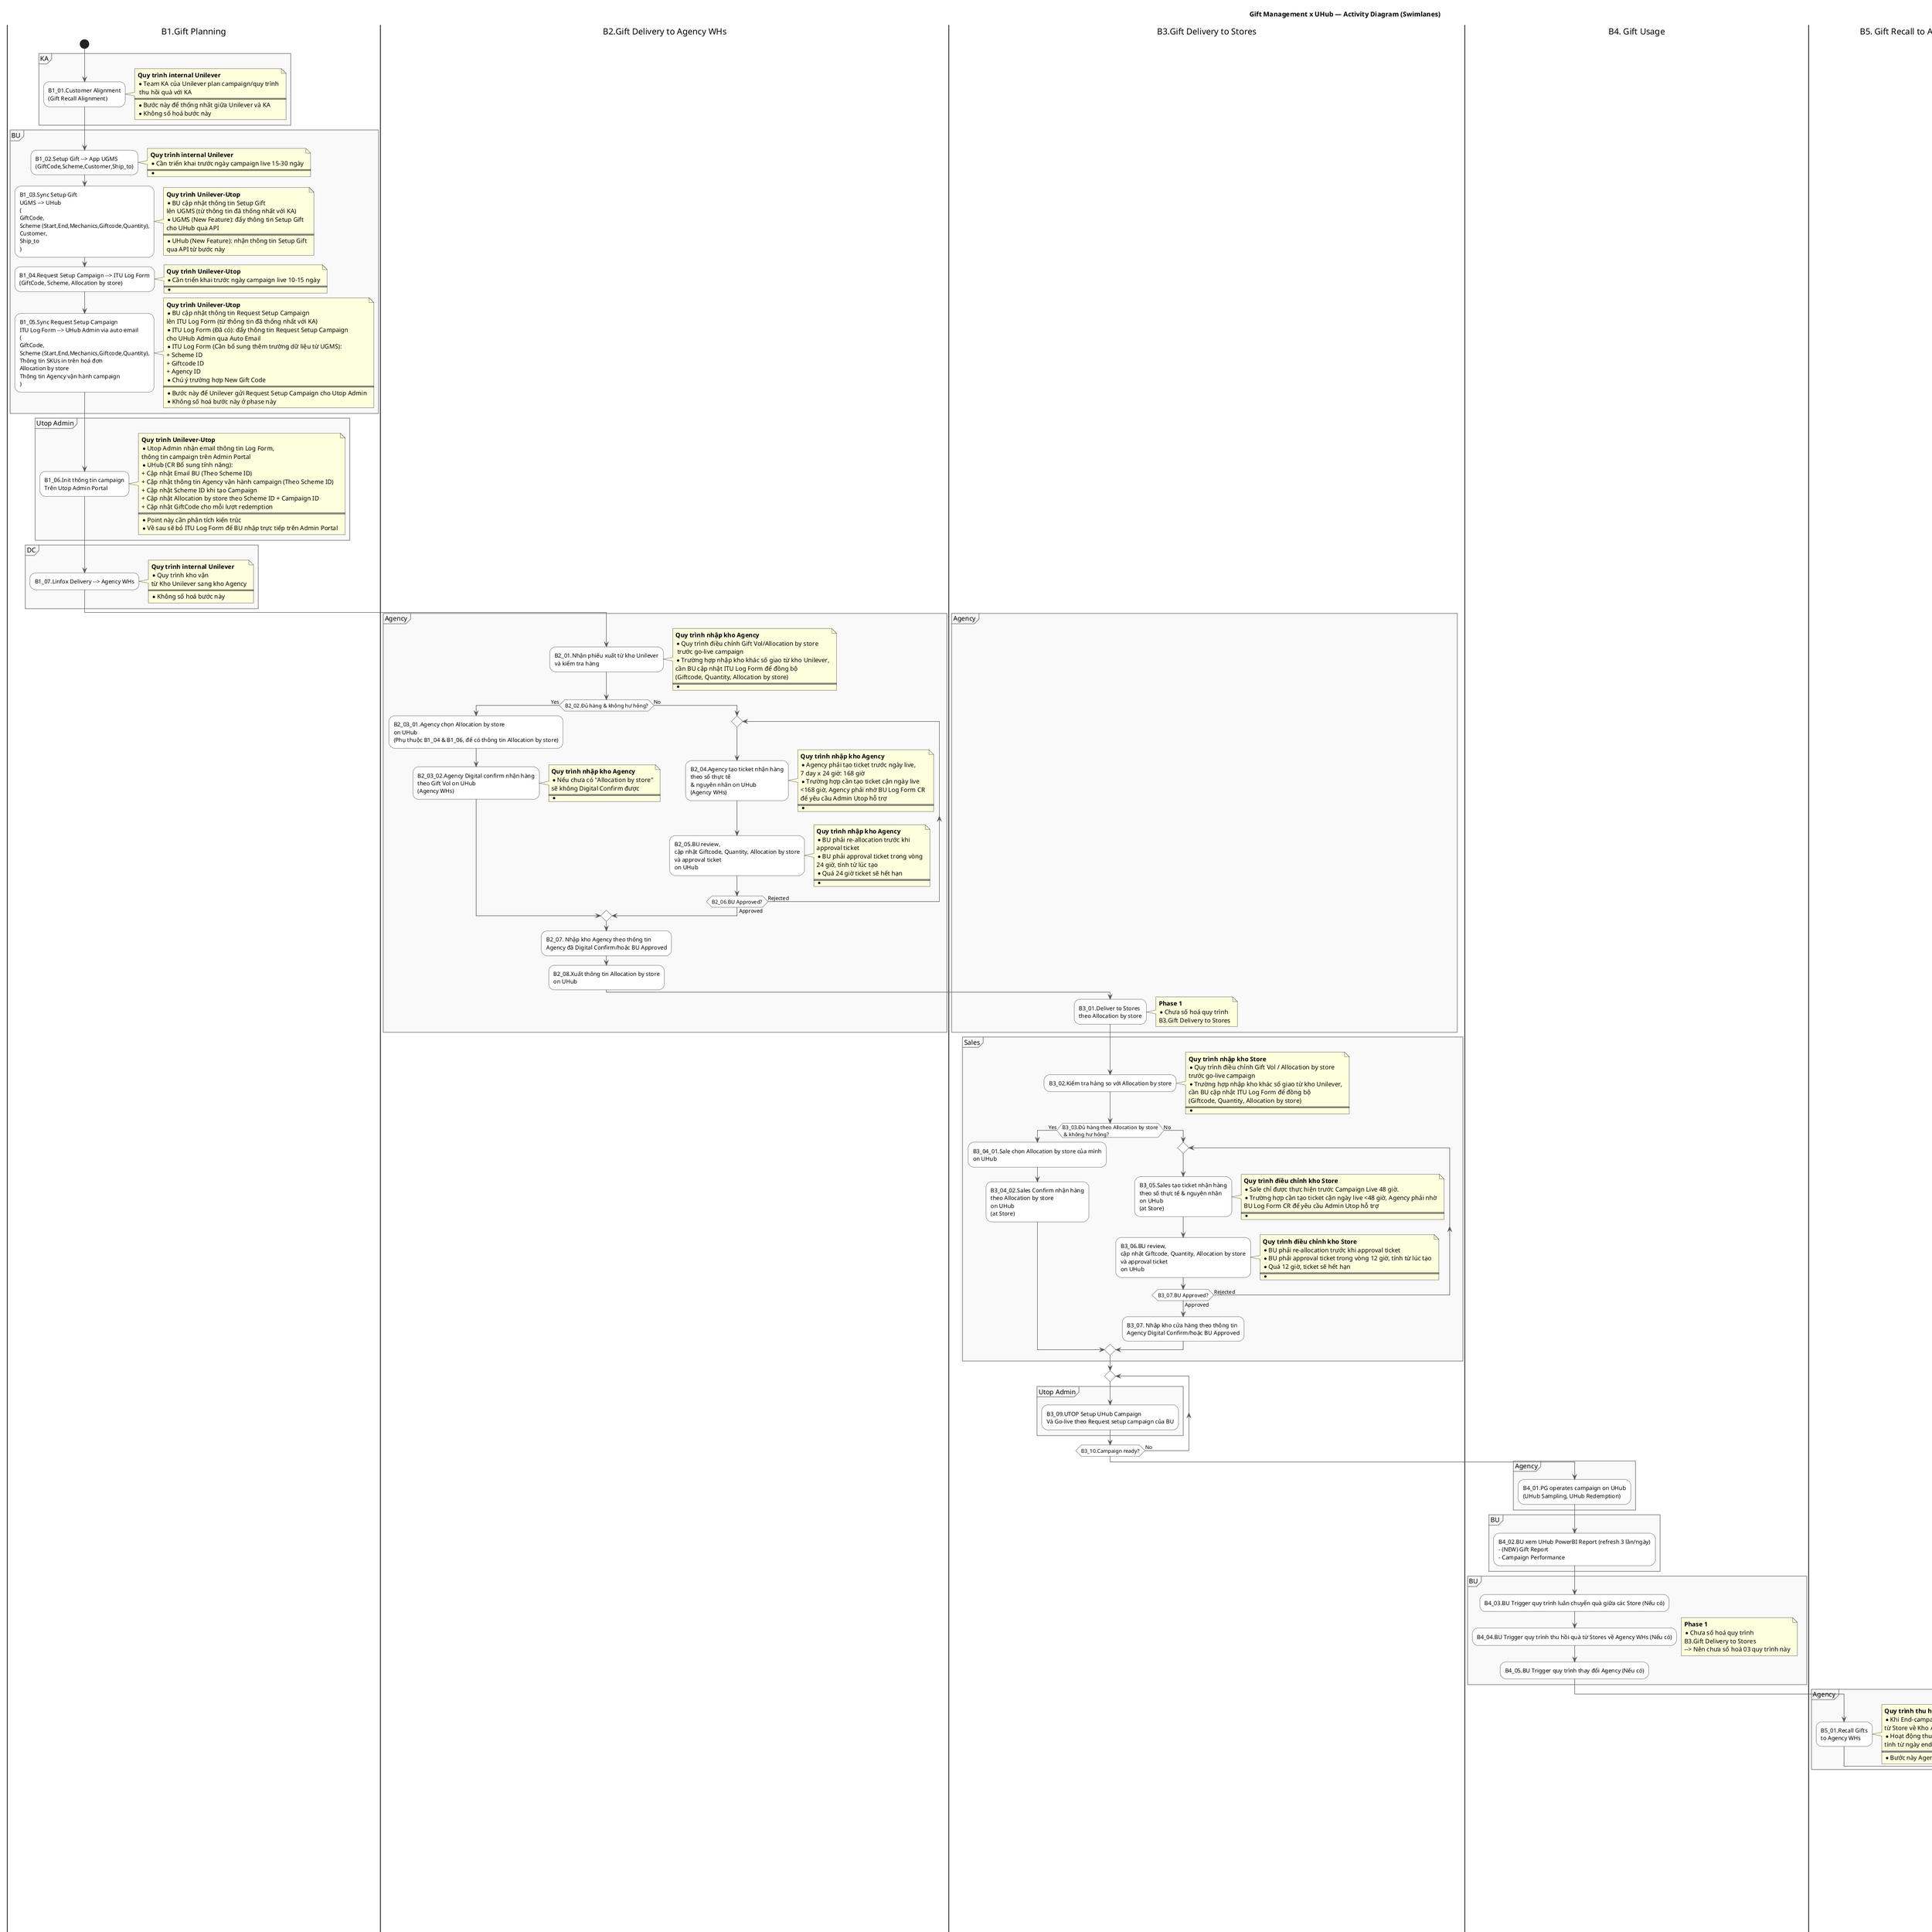@startuml
title Gift Management x UHub — Activity Diagram (Swimlanes)

skinparam activity {
  BackgroundColor White
  BarColor #999999
}
skinparam arrow {
  Color #555555
}
skinparam partition {
  BorderColor #888888
  BackgroundColor #F9F9F9
}

|B1.Gift Planning|
start

partition "KA" {
  :B1_01.Customer Alignment\n(Gift Recall Alignment);
}
note right
  <b>Quy trình internal Unilever</b>
  * Team KA của Unilever plan campaign/quy trình
   thu hồi quà với KA
  ====
  * Bước này để thống nhất giữa Unilever và KA
  * Không số hoá bước này
end note


partition "BU" {
  :B1_02.Setup Gift --> App UGMS\n(GiftCode,Scheme,Customer,Ship_to);
  note right
    <b>Quy trình internal Unilever</b>
    * Cần triển khai trước ngày campaign live 15-30 ngày
    ====
    * 
  end note
  :B1_03.Sync Setup Gift\nUGMS --> UHub\n(\nGiftCode, \nScheme (Start,End,Mechanics,Giftcode,Quantity),\nCustomer, \nShip_to\n) ;
    note right
      <b>Quy trình Unilever-Utop</b>
      * BU cập nhật thông tin Setup Gift
      lên UGMS (từ thông tin đã thống nhất với KA)
      * UGMS (New Feature): đẩy thông tin Setup Gift
      cho UHub qua API
      ====
      * UHub (New Feature): nhận thông tin Setup Gift
      qua API từ bước này
    end note
  :B1_04.Request Setup Campaign --> ITU Log Form\n(GiftCode, Scheme, Allocation by store);
  note right
    <b>Quy trình Unilever-Utop</b>
    * Cần triển khai trước ngày campaign live 10-15 ngày
    ====
    * 
  end note
  :B1_05.Sync Request Setup Campaign\nITU Log Form --> UHub Admin via auto email\n(\nGiftCode, \nScheme (Start,End,Mechanics,Giftcode,Quantity),\nThông tin SKUs in trên hoá đơn\nAllocation by store\nThông tin Agency vận hành campaign\n) ;
    note right
      <b>Quy trình Unilever-Utop</b>
      * BU cập nhật thông tin Request Setup Campaign
      lên ITU Log Form (từ thông tin đã thống nhất với KA)
      * ITU Log Form (Đã có): đẩy thông tin Request Setup Campaign
      cho UHub Admin qua Auto Email
      * ITU Log Form (Cần bổ sung thêm trường dữ liệu từ UGMS):
      + Scheme ID
      + Giftcode ID
      + Agency ID
      * Chú ý trường hợp New Gift Code
      ====
      * Bước này để Unilever gửi Request Setup Campaign cho Utop Admin
      * Không số hoá bước này ở phase này
    end note
  
}

partition "Utop Admin" {
  :B1_06.Init thông tin campaign\nTrên Utop Admin Portal;
}
note right
  <b>Quy trình Unilever-Utop</b>
  * Utop Admin nhận email thông tin Log Form,
  thông tin campaign trên Admin Portal
  * UHub (CR Bổ sung tính năng):
  + Cập nhật Email BU (Theo Scheme ID)
  + Cập nhật thông tin Agency vận hành campaign (Theo Scheme ID)
  + Cập nhật Scheme ID khi tạo Campaign
  + Cập nhật Allocation by store theo Scheme ID + Campaign ID
  + Cập nhật GiftCode cho mỗi lượt redemption
  ====
  * Point này cần phân tích kiến trúc
  * Về sau sẽ bỏ ITU Log Form để BU nhập trực tiếp trên Admin Portal
end note


partition "DC" {
  :B1_07.Linfox Delivery --> Agency WHs;
}
note right
  <b>Quy trình internal Unilever</b>
  * Quy trình kho vận
  từ Kho Unilever sang kho Agency
  ====
  * Không số hoá bước này
end note
|B2.Gift Delivery to Agency WHs|
partition "Agency" {
  :B2_01.Nhận phiếu xuất từ kho Unilever\nvà kiểm tra hàng;
  note right
    <b>Quy trình nhập kho Agency</b>
    * Quy trình điều chỉnh Gift Vol/Allocation by store
     trước go-live campaign
    * Trường hợp nhập kho khác số giao từ kho Unilever,
    cần BU cập nhật ITU Log Form để đồng bộ 
    (Giftcode, Quantity, Allocation by store)
    ====
    * 
  end note
  
  if (B2_02.Đủ hàng & không hư hỏng?) then (Yes)
    :B2_03_01.Agency chọn Allocation by store\non UHub\n(Phụ thuộc B1_04 & B1_06, để có thông tin Allocation by store);
    :B2_03_02.Agency Digital confirm nhận hàng\ntheo Gift Vol on UHub\n(Agency WHs);
    note right
    <b>Quy trình nhập kho Agency</b>
    * Nếu chưa có "Allocation by store"
    sẽ không Digital Confirm được
    ====
    * 
  end note
  else (No)
  repeat
  :B2_04.Agency tạo ticket nhận hàng\ntheo số thực tế \n& nguyên nhân on UHub\n(Agency WHs);
  note right
    <b>Quy trình nhập kho Agency</b>
    * Agency phải tạo ticket trước ngày live,
    7 day x 24 giờ: 168 giờ
    * Trường hợp cần tạo ticket cận ngày live 
    <168 giờ, Agency phải nhờ BU Log Form CR 
    để yêu cầu Admin Utop hỗ trợ
    ====
    * 
  end note
  :B2_05.BU review,\ncập nhật Giftcode, Quantity, Allocation by store\nvà approval ticket\non UHub;
  note right
    <b>Quy trình nhập kho Agency</b>
    * BU phải re-allocation trước khi 
    approval ticket
    * BU phải approval ticket trong vòng 
    24 giờ, tính từ lúc tạo
    * Quá 24 giờ ticket sẽ hết hạn
    ====
    * 
  end note
  repeat while (B2_06.BU Approved?) is (Rejected) not (Approved)
  endif
  :B2_07. Nhập kho Agency theo thông tin\nAgency đã Digital Confirm/hoặc BU Approved;
  :B2_08.Xuất thông tin Allocation by store\non UHub;
  |B3.Gift Delivery to Stores|
  
  :B3_01.Deliver to Stores\ntheo Allocation by store;
    note right
      <b>Phase 1</b>
      * Chưa số hoá quy trình
      B3.Gift Delivery to Stores
    end note
}

partition "Sales" {
  :B3_02.Kiểm tra hàng so với Allocation by store;
    note right
      <b>Quy trình nhập kho Store</b>
      * Quy trình điều chỉnh Gift Vol / Allocation by store
      trước go-live campaign
      * Trường hợp nhập kho khác số giao từ kho Unilever,
      cần BU cập nhật ITU Log Form để đồng bộ 
      (Giftcode, Quantity, Allocation by store)
      ====
      * 
    end note

  if (B3_03.Đủ hàng theo Allocation by store\n & không hư hỏng?) Then (Yes)
  :B3_04_01.Sale chọn Allocation by store của mình\non UHub;
  :B3_04_02.Sales Confirm nhận hàng\ntheo Allocation by store\non UHub\n(at Store);
  Else (No)
  repeat
    :B3_05.Sales tạo ticket nhận hàng\ntheo số thực tế & nguyên nhân\non UHub\n(at Store);
    note right
      <b>Quy trình điều chỉnh kho Store</b>
      * Sale chỉ được thực hiện trước Campaign Live 48 giờ.
      * Trường hợp cần tạo ticket cận ngày live <48 giờ, Agency phải nhờ
      BU Log Form CR để yêu cầu Admin Utop hỗ trợ
      ====
      * 
    end note
    :B3_06.BU review,\ncập nhật Giftcode, Quantity, Allocation by store\nvà approval ticket\non UHub;
    note right
      <b>Quy trình điều chỉnh kho Store</b>
      * BU phải re-allocation trước khi approval ticket
      * BU phải approval ticket trong vòng 12 giờ, tính từ lúc tạo
      * Quá 12 giờ, ticket sẽ hết hạn
      ====
      * 
    end note
  repeat while (B3_07.BU Approved?) is (Rejected) not (Approved)

  :B3_07. Nhập kho cửa hàng theo thông tin\nAgency Digital Confirm/hoặc BU Approved;
    
  Endif
}

'--- Campaign setup & readiness gate (loop until ready)
repeat
  partition "Utop Admin" {
    :B3_09.UTOP Setup UHub Campaign\nVà Go-live theo Request setup campaign của BU;
  }
  
repeat while (B3_10.Campaign ready?) is (No)

|B4. Gift Usage|
partition "Agency" {
  :B4_01.PG operates campaign on UHub\n(UHub Sampling, UHub Redemption);
}

partition "BU" {
  :B4_02.BU xem UHub PowerBI Report (refresh 3 lần/ngày)\n- (NEW) Gift Report\n- Campaign Performance;
}

partition "BU" {
  note right
      <b>Phase 1</b>
      * Chưa số hoá quy trình
      B3.Gift Delivery to Stores
      --> Nên chưa số hoá 03 quy trình này
    end note
  :B4_03.BU Trigger quy trình luân chuyển quà giữa các Store (Nếu có);
  :B4_04.BU Trigger quy trình thu hồi quà từ Stores về Agency WHs (Nếu có);
  :B4_05.BU Trigger quy trình thay đổi Agency (Nếu có);
}

|B5. Gift Recall to Agency WHs|
'--- Recall & reconciliation cycle
partition "Agency" {
  :B5_01.Recall Gifts\nto Agency WHs;
  note right
    <b>Quy trình thu hồi quà từ Store</b>
    * Khi End-campaign, Agency thu hồi quà
    từ Store về Kho Agency
    * Hoạt động thu hồi trong vòng 5 ngày
    tính từ ngày end-campaign
    ====
    * Bước này Agency tự vận hành, chưa số hoá
  end note
}

|B6. Stock Management|
'--- Reconciliation loop until inventory is balanced
' repeat
  repeat
  partition "Agency" {
    
    :B6_01.Kiểm tra tổng hàng thu hồi thực tế\nso với report đối soát on UHub\n(Số tồn ban đầu B2_07,\nsố đã phát trên UHub B4_01\nSố còn lại: B2_07 - B4_01);

    if (B6_02.Thu hồi đủ số còn lại & không hư hỏng?) Then (Yes)
      :B6_03.Agency Digital confirm report đối soát\nthu hồi đủ số còn lại\non UHub;
      :B6_04.Sync\nUHub --> UGMS \n(Cập nhật số Gift Usage B4_01\npost-camapign cho UGMS);
    else (No)
      :B6_05.Agency submit ticket đối soát\ntheo số điều chỉnh thực tế & nguyên nhân\non UHub;
      :B6_06.UHub gửi auto email thông tin ticket cho BU\n(Phụ thuộc B1_06 & B1_04,\nđể có thông tin email của BU);
      |B6. Stock Reduction/Recall/ Re-allocation (if any)|
    partition "BU" {
      :B6_07.BU Raise & Forward Ticket via Email\n(Get Level-2 Approval);
    }
    partition "BU Level-2" {
      :B6_08.Review & Approval Ticket via Email;
    }
      if (B6_09.BU Level-2 Approved?) then (Approved via email)
        partition "Utop Admin" {
          :B6_10_01.Utop Admin Digital confirm ticket;
          :B6_10_02.Sync\nUHub --> UGMS \n(Điều chỉnh tồn post-camapign\n& evidences BU Level-2 Approved);
        }
      else (Rejected via email)
        partition "BU" {
          :B6_11_01.BU Rejected ticket;
          :B6_11_02.Request/Work with\nAgency correction / re-check;
        }
      endif
    ' }
    Endif
    
  }
  repeat while (B6_12.BU Level-2 Approved?) is (Rejected) Not (Approved)
  
  :B6_13. Nhập Gift thu hồi vào kho Agency,\nready để tái sử dụng;

  :B6_14.Quy trình tái sử dụng Gift;

:END;

stop
@enduml